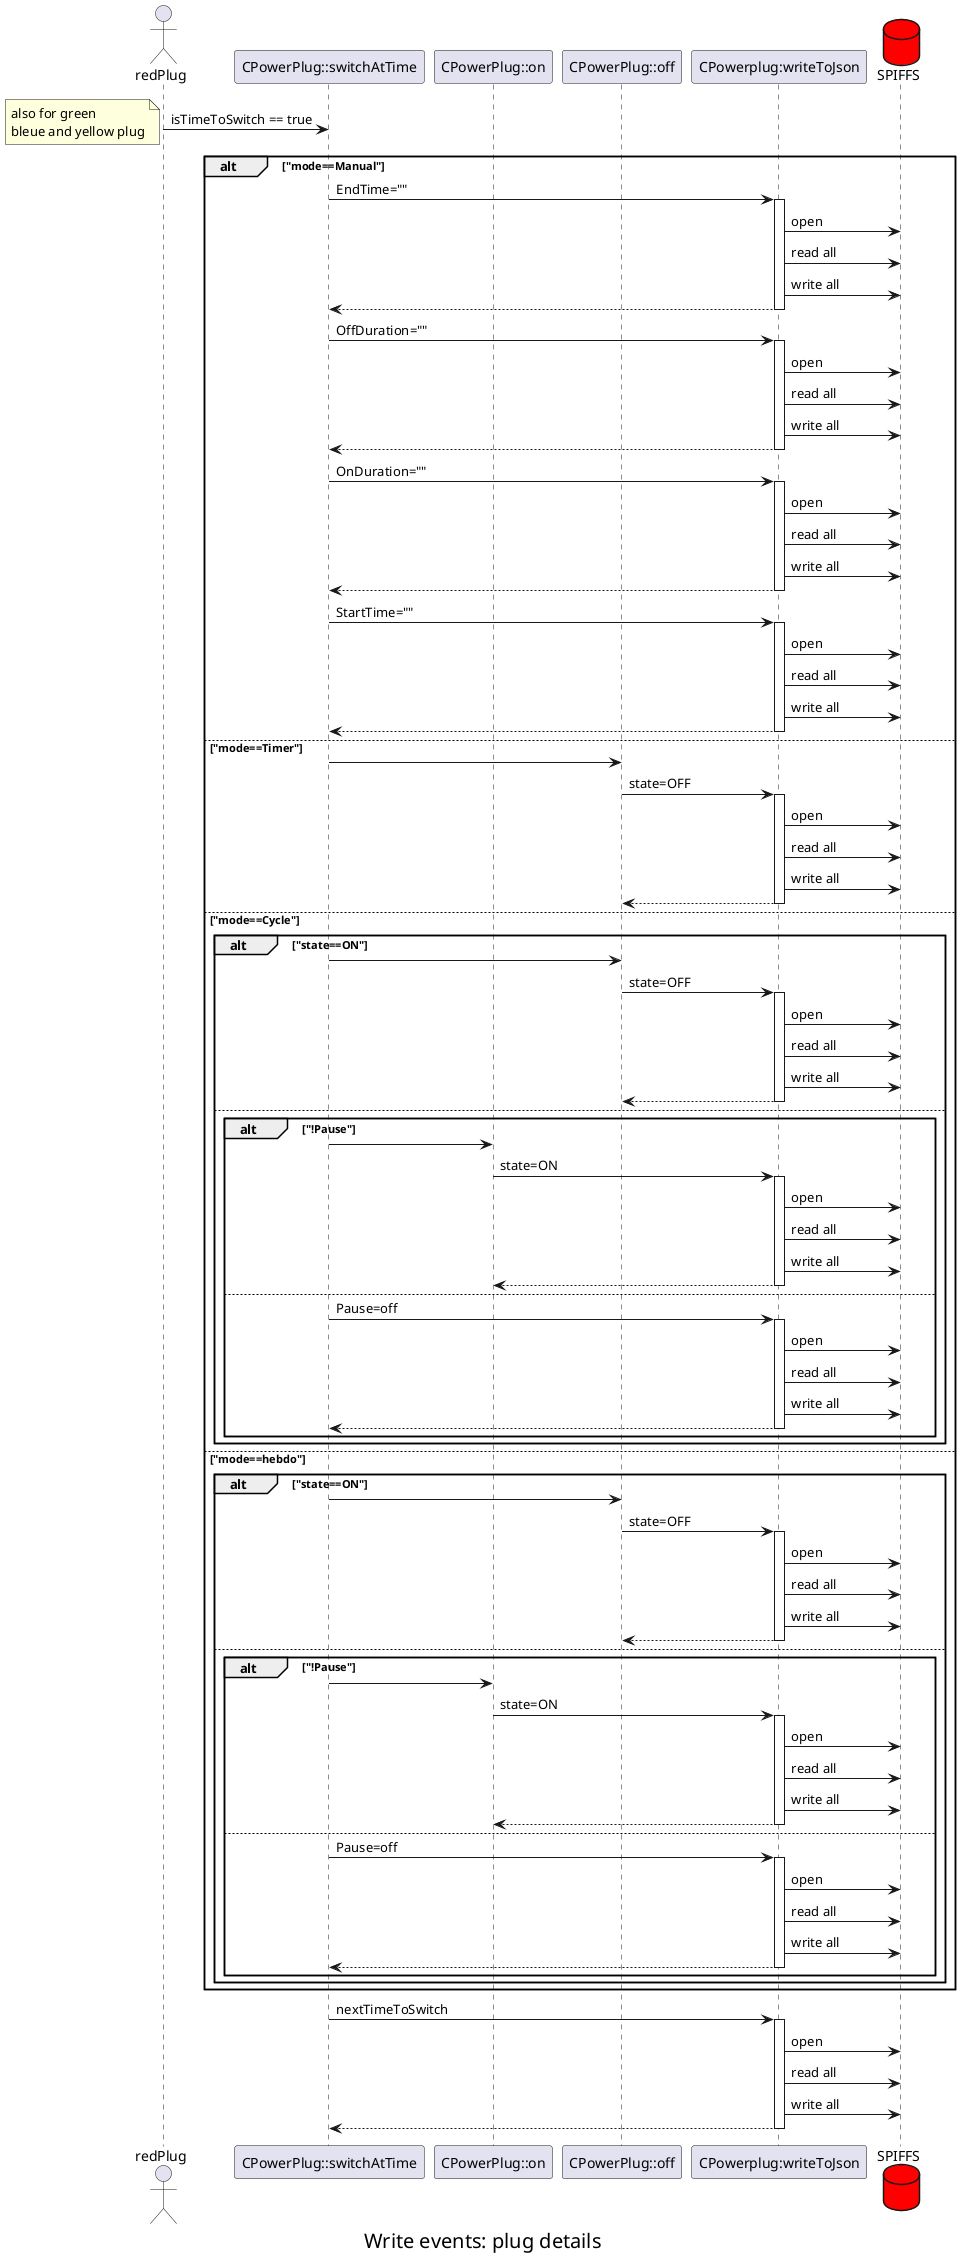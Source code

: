 @startuml

<style>
caption {
FontSize 20
}
</style>

caption Write events: plug details
actor redPlug

participant "CPowerPlug::switchAtTime"
participant "CPowerPlug::on"
participant "CPowerPlug::off"
participant "CPowerplug:writeToJson"
database SPIFFS #red


redPlug -> "CPowerPlug::switchAtTime":isTimeToSwitch == true
note left
 also for green
 bleue and yellow plug
end note
alt "mode==Manual"
    "CPowerPlug::switchAtTime" -> "CPowerplug:writeToJson":EndTime=""
    activate "CPowerplug:writeToJson"
        "CPowerplug:writeToJson" -> SPIFFS:open
        "CPowerplug:writeToJson" -> SPIFFS:read all
        "CPowerplug:writeToJson" -> SPIFFS:write all
        "CPowerplug:writeToJson" --> "CPowerPlug::switchAtTime"
    deactivate "CPowerplug:writeToJson"
    
    "CPowerPlug::switchAtTime" -> "CPowerplug:writeToJson":OffDuration=""
    activate "CPowerplug:writeToJson"
        "CPowerplug:writeToJson" -> SPIFFS:open
        "CPowerplug:writeToJson" -> SPIFFS:read all
        "CPowerplug:writeToJson" -> SPIFFS:write all
        "CPowerplug:writeToJson" --> "CPowerPlug::switchAtTime"
    deactivate "CPowerplug:writeToJson"
    "CPowerPlug::switchAtTime" -> "CPowerplug:writeToJson":OnDuration=""
    activate "CPowerplug:writeToJson"
        "CPowerplug:writeToJson" -> SPIFFS:open
        "CPowerplug:writeToJson" -> SPIFFS:read all
        "CPowerplug:writeToJson" -> SPIFFS:write all
        "CPowerplug:writeToJson" --> "CPowerPlug::switchAtTime"
    deactivate "CPowerplug:writeToJson"
    "CPowerPlug::switchAtTime" -> "CPowerplug:writeToJson":StartTime=""
    activate "CPowerplug:writeToJson"
        "CPowerplug:writeToJson" -> SPIFFS:open
        "CPowerplug:writeToJson" -> SPIFFS:read all
        "CPowerplug:writeToJson" -> SPIFFS:write all
        "CPowerplug:writeToJson" --> "CPowerPlug::switchAtTime"
    deactivate "CPowerplug:writeToJson"

else "mode==Timer"
    "CPowerPlug::switchAtTime" -> "CPowerPlug::off"
    "CPowerPlug::off" -> "CPowerplug:writeToJson":state=OFF
    activate "CPowerplug:writeToJson"
        "CPowerplug:writeToJson" -> SPIFFS:open
        "CPowerplug:writeToJson" -> SPIFFS:read all
        "CPowerplug:writeToJson" -> SPIFFS:write all
        "CPowerplug:writeToJson" --> "CPowerPlug::off"
    deactivate "CPowerplug:writeToJson"
else "mode==Cycle"
    alt "state==ON"
        "CPowerPlug::switchAtTime" -> "CPowerPlug::off"
        "CPowerPlug::off" -> "CPowerplug:writeToJson":state=OFF
        activate "CPowerplug:writeToJson"
            "CPowerplug:writeToJson" -> SPIFFS:open
            "CPowerplug:writeToJson" -> SPIFFS:read all
            "CPowerplug:writeToJson" -> SPIFFS:write all
            "CPowerplug:writeToJson" --> "CPowerPlug::off"
        deactivate "CPowerplug:writeToJson"
    else
        alt "!Pause"
            "CPowerPlug::switchAtTime" -> "CPowerPlug::on"
            "CPowerPlug::on" -> "CPowerplug:writeToJson":state=ON
            activate "CPowerplug:writeToJson"
                "CPowerplug:writeToJson" -> SPIFFS:open
                "CPowerplug:writeToJson" -> SPIFFS:read all
                "CPowerplug:writeToJson" -> SPIFFS:write all
                "CPowerplug:writeToJson" --> "CPowerPlug::on"
            deactivate "CPowerplug:writeToJson"
        else
            "CPowerPlug::switchAtTime" -> "CPowerplug:writeToJson":Pause=off
            activate "CPowerplug:writeToJson"
                "CPowerplug:writeToJson" -> SPIFFS:open
                "CPowerplug:writeToJson" -> SPIFFS:read all
                "CPowerplug:writeToJson" -> SPIFFS:write all
                "CPowerplug:writeToJson" --> "CPowerPlug::switchAtTime"
            deactivate "CPowerplug:writeToJson"
        end
    end
else "mode==hebdo"
    alt "state==ON"
        "CPowerPlug::switchAtTime" -> "CPowerPlug::off"
        "CPowerPlug::off" -> "CPowerplug:writeToJson":state=OFF
        activate "CPowerplug:writeToJson"
            "CPowerplug:writeToJson" -> SPIFFS:open
            "CPowerplug:writeToJson" -> SPIFFS:read all
            "CPowerplug:writeToJson" -> SPIFFS:write all
            "CPowerplug:writeToJson" --> "CPowerPlug::off"
        deactivate "CPowerplug:writeToJson"
    else
        alt "!Pause"
            "CPowerPlug::switchAtTime" -> "CPowerPlug::on"
            "CPowerPlug::on" -> "CPowerplug:writeToJson":state=ON
            activate "CPowerplug:writeToJson"
                "CPowerplug:writeToJson" -> SPIFFS:open
                "CPowerplug:writeToJson" -> SPIFFS:read all
                "CPowerplug:writeToJson" -> SPIFFS:write all
                "CPowerplug:writeToJson" --> "CPowerPlug::on"
            deactivate "CPowerplug:writeToJson"            
        else
            "CPowerPlug::switchAtTime" -> "CPowerplug:writeToJson":Pause=off
            activate "CPowerplug:writeToJson"
                "CPowerplug:writeToJson" -> SPIFFS:open
                "CPowerplug:writeToJson" -> SPIFFS:read all
                "CPowerplug:writeToJson" -> SPIFFS:write all
                "CPowerplug:writeToJson" --> "CPowerPlug::switchAtTime"
            deactivate "CPowerplug:writeToJson"
        end
    end

end
"CPowerPlug::switchAtTime" -> "CPowerplug:writeToJson":nextTimeToSwitch
            activate "CPowerplug:writeToJson"
                "CPowerplug:writeToJson" -> SPIFFS:open
                "CPowerplug:writeToJson" -> SPIFFS:read all
                "CPowerplug:writeToJson" -> SPIFFS:write all
                "CPowerplug:writeToJson" --> "CPowerPlug::switchAtTime"
            deactivate "CPowerplug:writeToJson"
@enduml